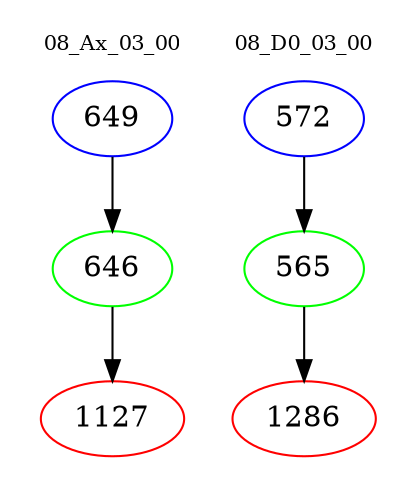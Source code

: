 digraph{
subgraph cluster_0 {
color = white
label = "08_Ax_03_00";
fontsize=10;
T0_649 [label="649", color="blue"]
T0_649 -> T0_646 [color="black"]
T0_646 [label="646", color="green"]
T0_646 -> T0_1127 [color="black"]
T0_1127 [label="1127", color="red"]
}
subgraph cluster_1 {
color = white
label = "08_D0_03_00";
fontsize=10;
T1_572 [label="572", color="blue"]
T1_572 -> T1_565 [color="black"]
T1_565 [label="565", color="green"]
T1_565 -> T1_1286 [color="black"]
T1_1286 [label="1286", color="red"]
}
}
